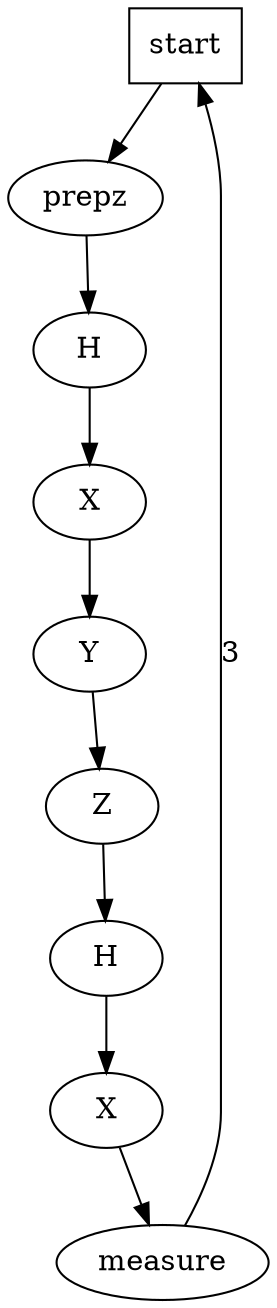 digraph G {   
   start [shape=box]
   i0 [label="prepz"] 
   i1 [label="H"] 
   i2 [label="X"] 
   i3 [label="Y"] 
   i4 [label="Z"] 
   i5 [label="H"] 
   i6 [label="X"] 
   i7 [label="measure"] 

   start -> i0;
   i0 -> i1;
   i1 -> i2;
   i2 -> i3;
   i3 -> i4;
   i4 -> i5;
   i5 -> i6;
   i6 -> i7;
   i7 -> start [label="3"];
}
